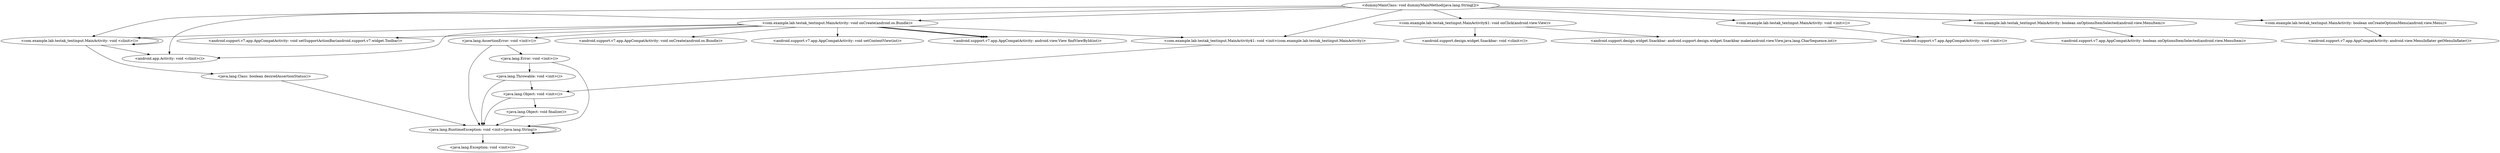 digraph "call-graph" {
    "<dummyMainClass: void dummyMainMethod(java.lang.String[])>"
    "<com.example.lab.testak_textinput.MainActivity: void <clinit>()>"
    "<dummyMainClass: void dummyMainMethod(java.lang.String[])>"->"<com.example.lab.testak_textinput.MainActivity: void <clinit>()>";
    "<android.app.Activity: void <clinit>()>"
    "<dummyMainClass: void dummyMainMethod(java.lang.String[])>"->"<android.app.Activity: void <clinit>()>";
    "<com.example.lab.testak_textinput.MainActivity: void <clinit>()>"->"<com.example.lab.testak_textinput.MainActivity: void <clinit>()>";
    "<com.example.lab.testak_textinput.MainActivity: void <clinit>()>"->"<android.app.Activity: void <clinit>()>";
    "<java.lang.Class: boolean desiredAssertionStatus()>"
    "<com.example.lab.testak_textinput.MainActivity: void <clinit>()>"->"<java.lang.Class: boolean desiredAssertionStatus()>";
    "<java.lang.RuntimeException: void <init>(java.lang.String)>"
    "<java.lang.Class: boolean desiredAssertionStatus()>"->"<java.lang.RuntimeException: void <init>(java.lang.String)>";
    "<java.lang.RuntimeException: void <init>(java.lang.String)>"->"<java.lang.RuntimeException: void <init>(java.lang.String)>";
    "<java.lang.Exception: void <init>()>"
    "<java.lang.RuntimeException: void <init>(java.lang.String)>"->"<java.lang.Exception: void <init>()>";
    "<com.example.lab.testak_textinput.MainActivity$1: void <init>(com.example.lab.testak_textinput.MainActivity)>"
    "<dummyMainClass: void dummyMainMethod(java.lang.String[])>"->"<com.example.lab.testak_textinput.MainActivity$1: void <init>(com.example.lab.testak_textinput.MainActivity)>";
    "<com.example.lab.testak_textinput.MainActivity$1: void onClick(android.view.View)>"
    "<dummyMainClass: void dummyMainMethod(java.lang.String[])>"->"<com.example.lab.testak_textinput.MainActivity$1: void onClick(android.view.View)>";
    "<android.support.design.widget.Snackbar: void <clinit>()>"
    "<com.example.lab.testak_textinput.MainActivity$1: void onClick(android.view.View)>"->"<android.support.design.widget.Snackbar: void <clinit>()>";
    "<android.support.design.widget.Snackbar: android.support.design.widget.Snackbar make(android.view.View,java.lang.CharSequence,int)>"
    "<com.example.lab.testak_textinput.MainActivity$1: void onClick(android.view.View)>"->"<android.support.design.widget.Snackbar: android.support.design.widget.Snackbar make(android.view.View,java.lang.CharSequence,int)>";
    "<java.lang.Object: void <init>()>"
    "<com.example.lab.testak_textinput.MainActivity$1: void <init>(com.example.lab.testak_textinput.MainActivity)>"->"<java.lang.Object: void <init>()>";
    "<java.lang.Object: void finalize()>"
    "<java.lang.Object: void <init>()>"->"<java.lang.Object: void finalize()>";
    "<java.lang.Object: void finalize()>"->"<java.lang.RuntimeException: void <init>(java.lang.String)>";
    "<java.lang.Object: void <init>()>"->"<java.lang.RuntimeException: void <init>(java.lang.String)>";
    "<com.example.lab.testak_textinput.MainActivity: void <init>()>"
    "<dummyMainClass: void dummyMainMethod(java.lang.String[])>"->"<com.example.lab.testak_textinput.MainActivity: void <init>()>";
    "<com.example.lab.testak_textinput.MainActivity: void onCreate(android.os.Bundle)>"
    "<dummyMainClass: void dummyMainMethod(java.lang.String[])>"->"<com.example.lab.testak_textinput.MainActivity: void onCreate(android.os.Bundle)>";
    "<com.example.lab.testak_textinput.MainActivity: boolean onOptionsItemSelected(android.view.MenuItem)>"
    "<dummyMainClass: void dummyMainMethod(java.lang.String[])>"->"<com.example.lab.testak_textinput.MainActivity: boolean onOptionsItemSelected(android.view.MenuItem)>";
    "<com.example.lab.testak_textinput.MainActivity: boolean onCreateOptionsMenu(android.view.Menu)>"
    "<dummyMainClass: void dummyMainMethod(java.lang.String[])>"->"<com.example.lab.testak_textinput.MainActivity: boolean onCreateOptionsMenu(android.view.Menu)>";
    "<com.example.lab.testak_textinput.MainActivity: void onCreate(android.os.Bundle)>"->"<com.example.lab.testak_textinput.MainActivity: void <clinit>()>";
    "<com.example.lab.testak_textinput.MainActivity: void onCreate(android.os.Bundle)>"->"<android.app.Activity: void <clinit>()>";
    "<android.support.v7.app.AppCompatActivity: android.view.MenuInflater getMenuInflater()>"
    "<com.example.lab.testak_textinput.MainActivity: boolean onCreateOptionsMenu(android.view.Menu)>"->"<android.support.v7.app.AppCompatActivity: android.view.MenuInflater getMenuInflater()>";
    "<android.support.v7.app.AppCompatActivity: boolean onOptionsItemSelected(android.view.MenuItem)>"
    "<com.example.lab.testak_textinput.MainActivity: boolean onOptionsItemSelected(android.view.MenuItem)>"->"<android.support.v7.app.AppCompatActivity: boolean onOptionsItemSelected(android.view.MenuItem)>";
    "<com.example.lab.testak_textinput.MainActivity: void onCreate(android.os.Bundle)>"->"<com.example.lab.testak_textinput.MainActivity$1: void <init>(com.example.lab.testak_textinput.MainActivity)>";
    "<java.lang.AssertionError: void <init>()>"
    "<com.example.lab.testak_textinput.MainActivity: void onCreate(android.os.Bundle)>"->"<java.lang.AssertionError: void <init>()>";
    "<java.lang.AssertionError: void <init>()>"->"<java.lang.RuntimeException: void <init>(java.lang.String)>";
    "<java.lang.Error: void <init>()>"
    "<java.lang.AssertionError: void <init>()>"->"<java.lang.Error: void <init>()>";
    "<java.lang.Error: void <init>()>"->"<java.lang.RuntimeException: void <init>(java.lang.String)>";
    "<java.lang.Throwable: void <init>()>"
    "<java.lang.Error: void <init>()>"->"<java.lang.Throwable: void <init>()>";
    "<java.lang.Throwable: void <init>()>"->"<java.lang.RuntimeException: void <init>(java.lang.String)>";
    "<java.lang.Throwable: void <init>()>"->"<java.lang.Object: void <init>()>";
    "<android.support.v7.app.AppCompatActivity: void onCreate(android.os.Bundle)>"
    "<com.example.lab.testak_textinput.MainActivity: void onCreate(android.os.Bundle)>"->"<android.support.v7.app.AppCompatActivity: void onCreate(android.os.Bundle)>";
    "<android.support.v7.app.AppCompatActivity: void setContentView(int)>"
    "<com.example.lab.testak_textinput.MainActivity: void onCreate(android.os.Bundle)>"->"<android.support.v7.app.AppCompatActivity: void setContentView(int)>";
    "<android.support.v7.app.AppCompatActivity: android.view.View findViewById(int)>"
    "<com.example.lab.testak_textinput.MainActivity: void onCreate(android.os.Bundle)>"->"<android.support.v7.app.AppCompatActivity: android.view.View findViewById(int)>";
    "<android.support.v7.app.AppCompatActivity: void setSupportActionBar(android.support.v7.widget.Toolbar)>"
    "<com.example.lab.testak_textinput.MainActivity: void onCreate(android.os.Bundle)>"->"<android.support.v7.app.AppCompatActivity: void setSupportActionBar(android.support.v7.widget.Toolbar)>";
    "<com.example.lab.testak_textinput.MainActivity: void onCreate(android.os.Bundle)>"->"<android.support.v7.app.AppCompatActivity: android.view.View findViewById(int)>";
    "<com.example.lab.testak_textinput.MainActivity: void onCreate(android.os.Bundle)>"->"<android.support.v7.app.AppCompatActivity: android.view.View findViewById(int)>";
    "<android.support.v7.app.AppCompatActivity: void <init>()>"
    "<com.example.lab.testak_textinput.MainActivity: void <init>()>"->"<android.support.v7.app.AppCompatActivity: void <init>()>";
}
